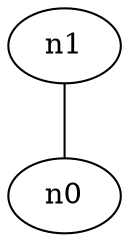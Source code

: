 graph SimConf {
    n0 [ipdests="127.129.92.19"]
    n1 [ipdests="127.126.151.10"]
    n1 -- n0  [delay=0.01, capacity=10000000, weight=10];
}
